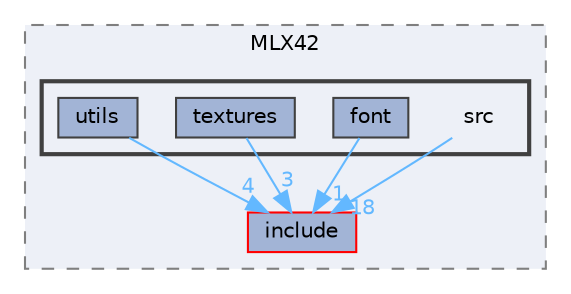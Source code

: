 digraph "/home/ssergiu/projects/cub3d/external/MLX42/src"
{
 // INTERACTIVE_SVG=YES
 // LATEX_PDF_SIZE
  bgcolor="transparent";
  edge [fontname=Helvetica,fontsize=10,labelfontname=Helvetica,labelfontsize=10];
  node [fontname=Helvetica,fontsize=10,shape=box,height=0.2,width=0.4];
  compound=true
  subgraph clusterdir_11abbf317cd53e638177772e75d1c6fb {
    graph [ bgcolor="#edf0f7", pencolor="grey50", label="MLX42", fontname=Helvetica,fontsize=10 style="filled,dashed", URL="dir_11abbf317cd53e638177772e75d1c6fb.html",tooltip=""]
  dir_57f9f8135cb30bcd09741815a2d87e1d [label="include", fillcolor="#a2b4d6", color="red", style="filled", URL="dir_57f9f8135cb30bcd09741815a2d87e1d.html",tooltip=""];
  subgraph clusterdir_3a2dbc2ec19938df6e0d0cce93f3a22c {
    graph [ bgcolor="#edf0f7", pencolor="grey25", label="", fontname=Helvetica,fontsize=10 style="filled,bold", URL="dir_3a2dbc2ec19938df6e0d0cce93f3a22c.html",tooltip=""]
    dir_3a2dbc2ec19938df6e0d0cce93f3a22c [shape=plaintext, label="src"];
  dir_ab0bb3d31c5aff810da696f8552e8fc3 [label="font", fillcolor="#a2b4d6", color="grey25", style="filled", URL="dir_ab0bb3d31c5aff810da696f8552e8fc3.html",tooltip=""];
  dir_643788a1e9fb76feea5df9b0f92d9539 [label="textures", fillcolor="#a2b4d6", color="grey25", style="filled", URL="dir_643788a1e9fb76feea5df9b0f92d9539.html",tooltip=""];
  dir_76a65a4077d1459aa39d935d1c0d0492 [label="utils", fillcolor="#a2b4d6", color="grey25", style="filled", URL="dir_76a65a4077d1459aa39d935d1c0d0492.html",tooltip=""];
  }
  }
  dir_3a2dbc2ec19938df6e0d0cce93f3a22c->dir_57f9f8135cb30bcd09741815a2d87e1d [headlabel="18", labeldistance=1.5 headhref="dir_000028_000012.html" color="steelblue1" fontcolor="steelblue1"];
  dir_ab0bb3d31c5aff810da696f8552e8fc3->dir_57f9f8135cb30bcd09741815a2d87e1d [headlabel="1", labeldistance=1.5 headhref="dir_000008_000012.html" color="steelblue1" fontcolor="steelblue1"];
  dir_643788a1e9fb76feea5df9b0f92d9539->dir_57f9f8135cb30bcd09741815a2d87e1d [headlabel="3", labeldistance=1.5 headhref="dir_000033_000012.html" color="steelblue1" fontcolor="steelblue1"];
  dir_76a65a4077d1459aa39d935d1c0d0492->dir_57f9f8135cb30bcd09741815a2d87e1d [headlabel="4", labeldistance=1.5 headhref="dir_000036_000012.html" color="steelblue1" fontcolor="steelblue1"];
}

